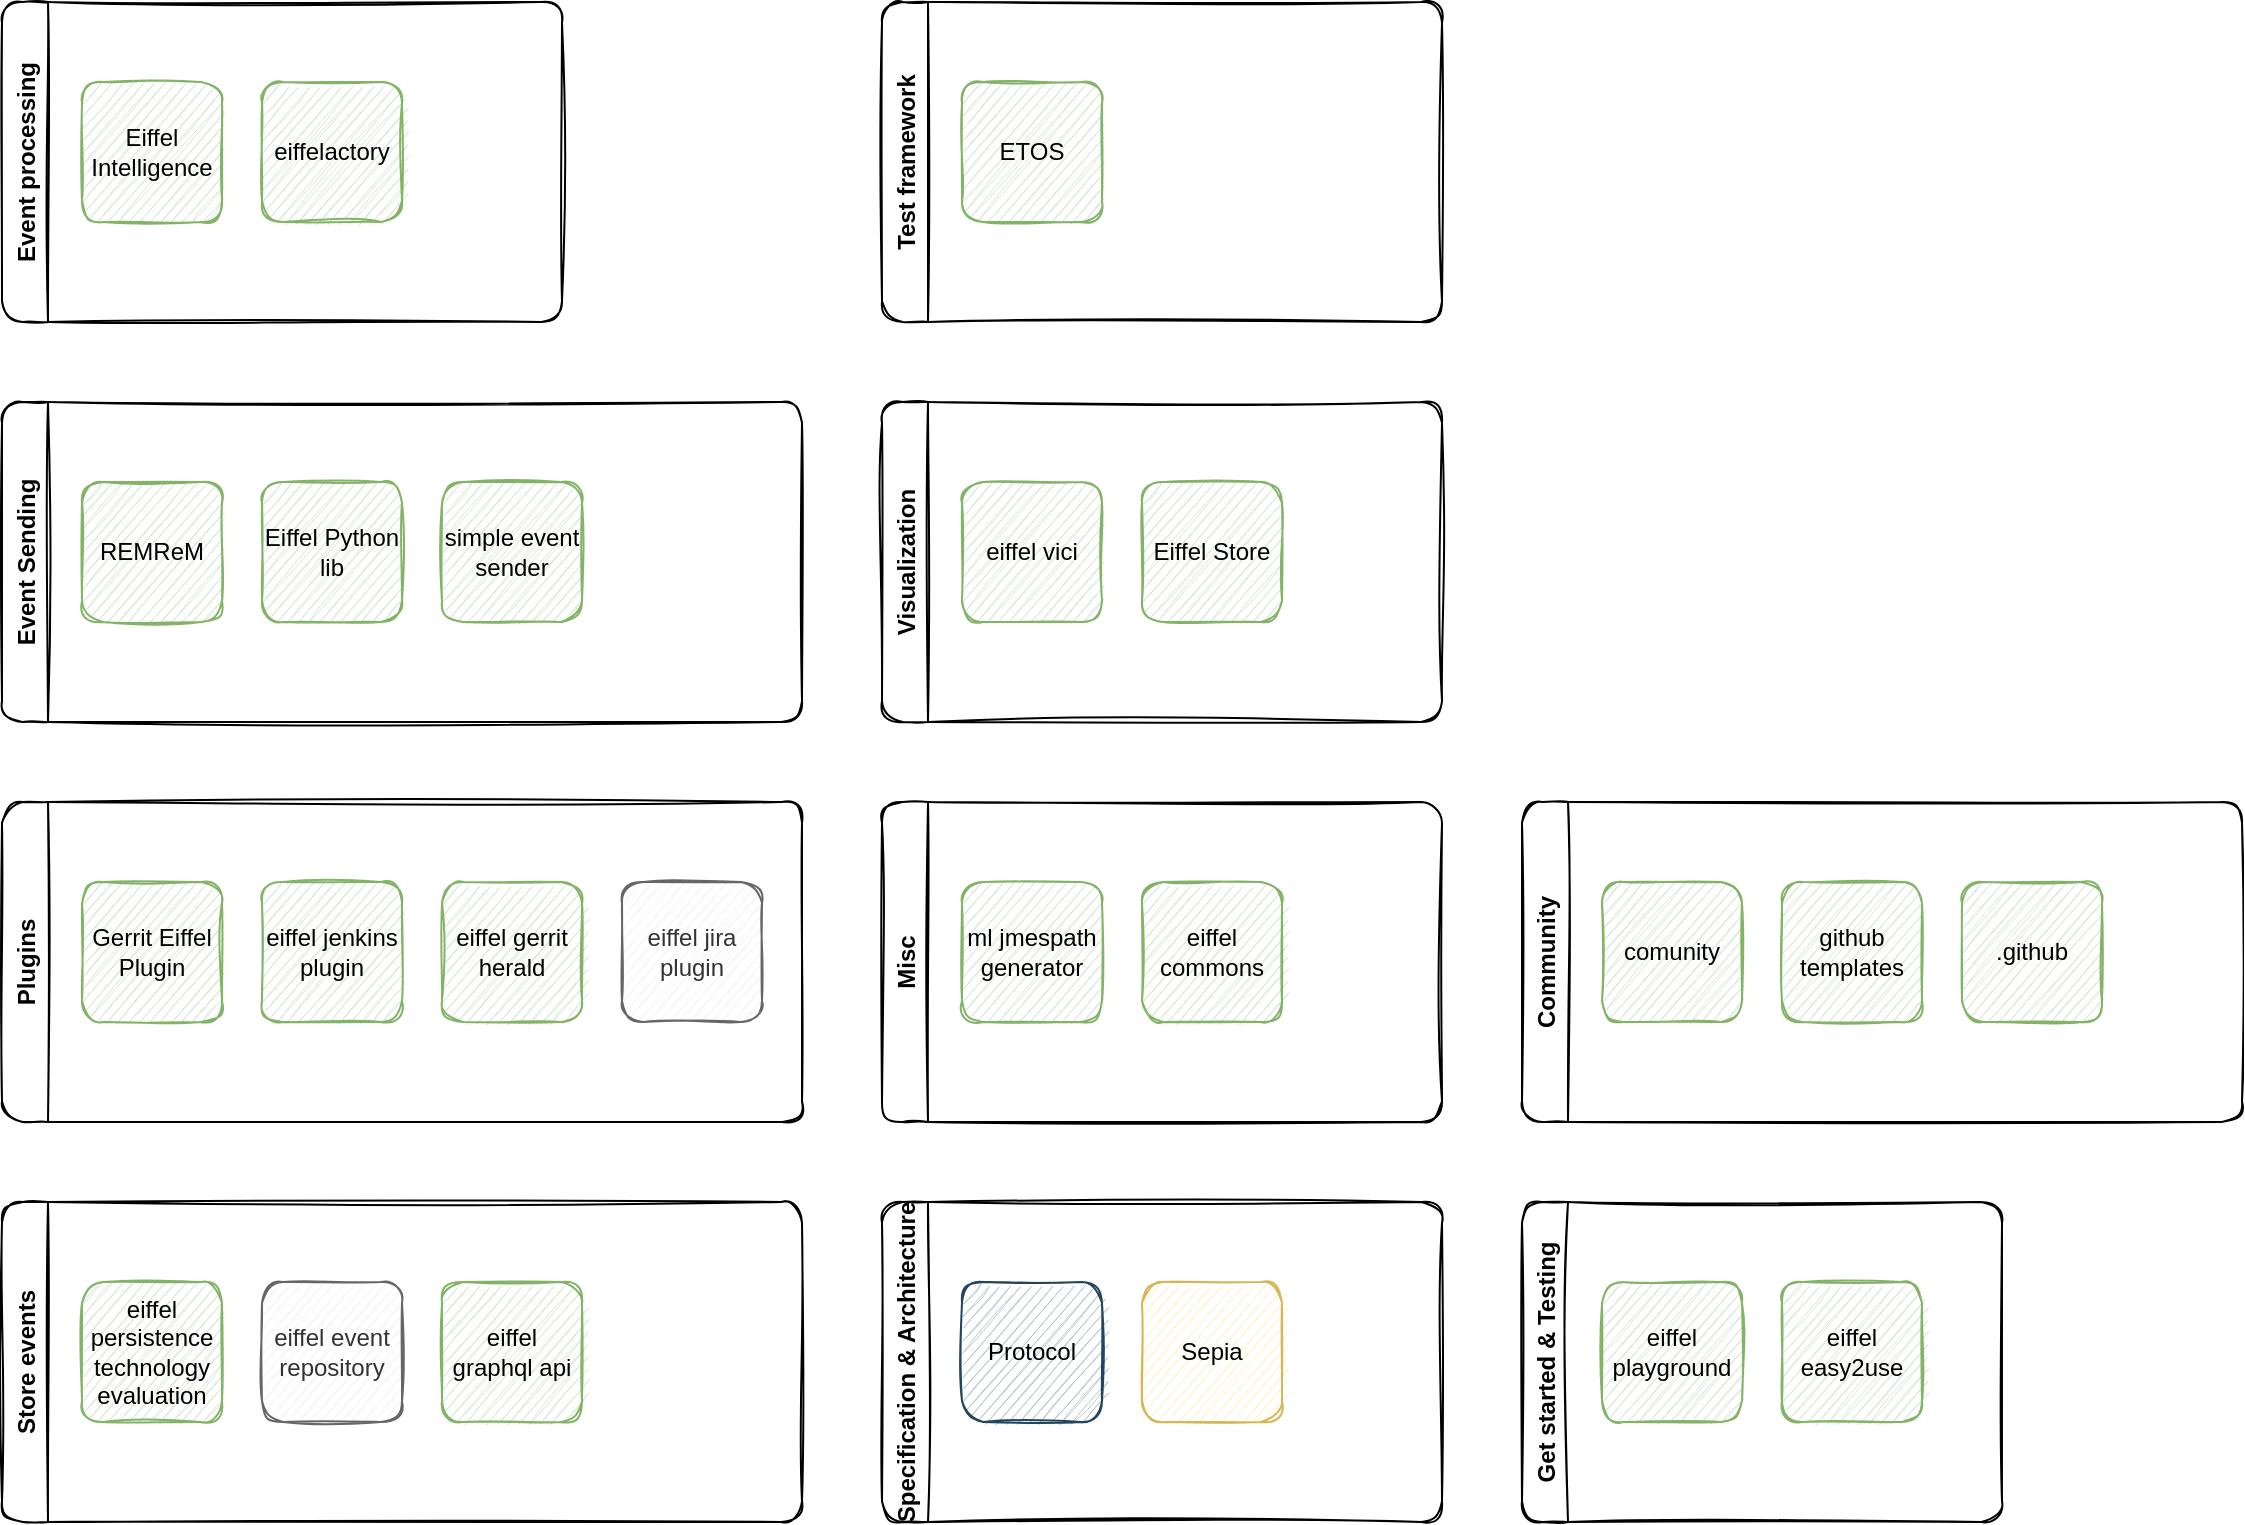 <mxfile version="14.9.2" type="github">
  <diagram id="w1ZEGMjmR53ewqX5dvrm" name="Page-1">
    <mxGraphModel dx="2000" dy="1152" grid="1" gridSize="10" guides="1" tooltips="1" connect="1" arrows="1" fold="1" page="1" pageScale="1" pageWidth="1169" pageHeight="827" math="0" shadow="0">
      <root>
        <mxCell id="0" />
        <mxCell id="1" parent="0" />
        <mxCell id="4cnv7Ipchus3uO7nBkjI-7" value="Sepia" style="whiteSpace=wrap;html=1;aspect=fixed;sketch=1;rounded=1;fillColor=#fff2cc;strokeColor=#d6b656;" parent="1" vertex="1">
          <mxGeometry x="610" y="680" width="70" height="70" as="geometry" />
        </mxCell>
        <mxCell id="zqeIun6VxYZo0FJ2K99U-20" value="Store events" style="swimlane;horizontal=0;rounded=1;sketch=1;" vertex="1" parent="1">
          <mxGeometry x="40" y="640" width="400" height="160" as="geometry" />
        </mxCell>
        <mxCell id="zqeIun6VxYZo0FJ2K99U-11" value="eiffel persistence technology evaluation" style="whiteSpace=wrap;html=1;aspect=fixed;sketch=1;rounded=1;fillColor=#d5e8d4;strokeColor=#82b366;" vertex="1" parent="zqeIun6VxYZo0FJ2K99U-20">
          <mxGeometry x="40" y="40" width="70" height="70" as="geometry" />
        </mxCell>
        <mxCell id="zqeIun6VxYZo0FJ2K99U-19" value="eiffel event repository" style="whiteSpace=wrap;html=1;aspect=fixed;sketch=1;rounded=1;fillColor=#f5f5f5;strokeColor=#666666;fontColor=#333333;" vertex="1" parent="zqeIun6VxYZo0FJ2K99U-20">
          <mxGeometry x="130" y="40" width="70" height="70" as="geometry" />
        </mxCell>
        <mxCell id="zqeIun6VxYZo0FJ2K99U-6" value="eiffel graphql api" style="whiteSpace=wrap;html=1;aspect=fixed;sketch=1;rounded=1;fillColor=#d5e8d4;strokeColor=#82b366;" vertex="1" parent="zqeIun6VxYZo0FJ2K99U-20">
          <mxGeometry x="220" y="40" width="70" height="70" as="geometry" />
        </mxCell>
        <mxCell id="zqeIun6VxYZo0FJ2K99U-23" value="Plugins" style="swimlane;horizontal=0;rounded=1;sketch=1;" vertex="1" parent="1">
          <mxGeometry x="40" y="440" width="400" height="160" as="geometry" />
        </mxCell>
        <mxCell id="zqeIun6VxYZo0FJ2K99U-2" value="Gerrit Eiffel Plugin" style="whiteSpace=wrap;html=1;aspect=fixed;sketch=1;rounded=1;fillColor=#d5e8d4;strokeColor=#82b366;" vertex="1" parent="zqeIun6VxYZo0FJ2K99U-23">
          <mxGeometry x="40" y="40" width="70" height="70" as="geometry" />
        </mxCell>
        <mxCell id="zqeIun6VxYZo0FJ2K99U-7" value="eiffel gerrit herald" style="whiteSpace=wrap;html=1;aspect=fixed;sketch=1;rounded=1;fillColor=#d5e8d4;strokeColor=#82b366;" vertex="1" parent="zqeIun6VxYZo0FJ2K99U-23">
          <mxGeometry x="220" y="40" width="70" height="70" as="geometry" />
        </mxCell>
        <mxCell id="zqeIun6VxYZo0FJ2K99U-9" value="eiffel jenkins plugin" style="whiteSpace=wrap;html=1;aspect=fixed;sketch=1;rounded=1;fillColor=#d5e8d4;strokeColor=#82b366;" vertex="1" parent="zqeIun6VxYZo0FJ2K99U-23">
          <mxGeometry x="130" y="40" width="70" height="70" as="geometry" />
        </mxCell>
        <mxCell id="zqeIun6VxYZo0FJ2K99U-15" value="eiffel jira plugin" style="whiteSpace=wrap;html=1;aspect=fixed;sketch=1;rounded=1;fillColor=#f5f5f5;strokeColor=#666666;fontColor=#333333;" vertex="1" parent="zqeIun6VxYZo0FJ2K99U-23">
          <mxGeometry x="310" y="40" width="70" height="70" as="geometry" />
        </mxCell>
        <mxCell id="zqeIun6VxYZo0FJ2K99U-24" value="Specification &amp; Architecture" style="swimlane;horizontal=0;rounded=1;sketch=1;" vertex="1" parent="1">
          <mxGeometry x="480" y="640" width="280" height="160" as="geometry" />
        </mxCell>
        <mxCell id="4cnv7Ipchus3uO7nBkjI-6" value="&lt;div&gt;Protocol&lt;/div&gt;" style="whiteSpace=wrap;html=1;aspect=fixed;sketch=1;rounded=1;fillColor=#bac8d3;strokeColor=#23445d;" parent="zqeIun6VxYZo0FJ2K99U-24" vertex="1">
          <mxGeometry x="40" y="40" width="70" height="70" as="geometry" />
        </mxCell>
        <mxCell id="zqeIun6VxYZo0FJ2K99U-26" value="Event Sending" style="swimlane;horizontal=0;rounded=1;sketch=1;" vertex="1" parent="1">
          <mxGeometry x="40" y="240" width="400" height="160" as="geometry" />
        </mxCell>
        <mxCell id="4cnv7Ipchus3uO7nBkjI-1" value="REMReM" style="whiteSpace=wrap;html=1;aspect=fixed;sketch=1;rounded=1;fillColor=#d5e8d4;strokeColor=#82b366;" parent="zqeIun6VxYZo0FJ2K99U-26" vertex="1">
          <mxGeometry x="40" y="40" width="70" height="70" as="geometry" />
        </mxCell>
        <mxCell id="zqeIun6VxYZo0FJ2K99U-4" value="&lt;div&gt;Eiffel Python lib&lt;/div&gt;" style="whiteSpace=wrap;html=1;aspect=fixed;sketch=1;rounded=1;fillColor=#d5e8d4;strokeColor=#82b366;" vertex="1" parent="zqeIun6VxYZo0FJ2K99U-26">
          <mxGeometry x="130" y="40" width="70" height="70" as="geometry" />
        </mxCell>
        <mxCell id="zqeIun6VxYZo0FJ2K99U-5" value="&lt;div&gt;simple event sender &lt;br&gt;&lt;/div&gt;" style="whiteSpace=wrap;html=1;aspect=fixed;sketch=1;rounded=1;fillColor=#d5e8d4;strokeColor=#82b366;" vertex="1" parent="zqeIun6VxYZo0FJ2K99U-26">
          <mxGeometry x="220" y="40" width="70" height="70" as="geometry" />
        </mxCell>
        <mxCell id="zqeIun6VxYZo0FJ2K99U-27" value="Get started &amp; Testing" style="swimlane;horizontal=0;rounded=1;sketch=1;" vertex="1" parent="1">
          <mxGeometry x="800" y="640" width="240" height="160" as="geometry" />
        </mxCell>
        <mxCell id="zqeIun6VxYZo0FJ2K99U-16" value="eiffel playground" style="whiteSpace=wrap;html=1;aspect=fixed;sketch=1;rounded=1;fillColor=#d5e8d4;strokeColor=#82b366;" vertex="1" parent="zqeIun6VxYZo0FJ2K99U-27">
          <mxGeometry x="40" y="40" width="70" height="70" as="geometry" />
        </mxCell>
        <mxCell id="zqeIun6VxYZo0FJ2K99U-8" value="eiffel easy2use" style="whiteSpace=wrap;html=1;aspect=fixed;sketch=1;rounded=1;fillColor=#d5e8d4;strokeColor=#82b366;" vertex="1" parent="zqeIun6VxYZo0FJ2K99U-27">
          <mxGeometry x="130" y="40" width="70" height="70" as="geometry" />
        </mxCell>
        <mxCell id="zqeIun6VxYZo0FJ2K99U-28" value="Misc" style="swimlane;horizontal=0;rounded=1;sketch=1;" vertex="1" parent="1">
          <mxGeometry x="480" y="440" width="280" height="160" as="geometry" />
        </mxCell>
        <mxCell id="zqeIun6VxYZo0FJ2K99U-10" value="ml jmespath generator" style="whiteSpace=wrap;html=1;aspect=fixed;sketch=1;rounded=1;fillColor=#d5e8d4;strokeColor=#82b366;" vertex="1" parent="zqeIun6VxYZo0FJ2K99U-28">
          <mxGeometry x="40" y="40" width="70" height="70" as="geometry" />
        </mxCell>
        <mxCell id="zqeIun6VxYZo0FJ2K99U-12" value="eiffel commons" style="whiteSpace=wrap;html=1;aspect=fixed;sketch=1;rounded=1;fillColor=#d5e8d4;strokeColor=#82b366;" vertex="1" parent="zqeIun6VxYZo0FJ2K99U-28">
          <mxGeometry x="130" y="40" width="70" height="70" as="geometry" />
        </mxCell>
        <mxCell id="zqeIun6VxYZo0FJ2K99U-29" value="Visualization" style="swimlane;horizontal=0;rounded=1;sketch=1;" vertex="1" parent="1">
          <mxGeometry x="480" y="240" width="280" height="160" as="geometry" />
        </mxCell>
        <mxCell id="zqeIun6VxYZo0FJ2K99U-18" value="eiffel vici" style="whiteSpace=wrap;html=1;aspect=fixed;sketch=1;rounded=1;fillColor=#d5e8d4;strokeColor=#82b366;" vertex="1" parent="zqeIun6VxYZo0FJ2K99U-29">
          <mxGeometry x="40" y="40" width="70" height="70" as="geometry" />
        </mxCell>
        <mxCell id="zqeIun6VxYZo0FJ2K99U-3" value="&lt;div&gt;Eiffel Store&lt;/div&gt;" style="whiteSpace=wrap;html=1;aspect=fixed;sketch=1;rounded=1;fillColor=#d5e8d4;strokeColor=#82b366;" vertex="1" parent="zqeIun6VxYZo0FJ2K99U-29">
          <mxGeometry x="130" y="40" width="70" height="70" as="geometry" />
        </mxCell>
        <mxCell id="zqeIun6VxYZo0FJ2K99U-32" value="Event processing" style="swimlane;horizontal=0;rounded=1;sketch=1;" vertex="1" parent="1">
          <mxGeometry x="40" y="40" width="280" height="160" as="geometry" />
        </mxCell>
        <mxCell id="4cnv7Ipchus3uO7nBkjI-5" value="Eiffel Intelligence" style="whiteSpace=wrap;html=1;aspect=fixed;sketch=1;rounded=1;fillColor=#d5e8d4;strokeColor=#82b366;" parent="zqeIun6VxYZo0FJ2K99U-32" vertex="1">
          <mxGeometry x="40" y="40" width="70" height="70" as="geometry" />
        </mxCell>
        <mxCell id="zqeIun6VxYZo0FJ2K99U-13" value="eiffelactory" style="whiteSpace=wrap;html=1;aspect=fixed;sketch=1;rounded=1;fillColor=#d5e8d4;strokeColor=#82b366;" vertex="1" parent="zqeIun6VxYZo0FJ2K99U-32">
          <mxGeometry x="130" y="40" width="70" height="70" as="geometry" />
        </mxCell>
        <mxCell id="zqeIun6VxYZo0FJ2K99U-33" value="Test framework" style="swimlane;horizontal=0;rounded=1;sketch=1;" vertex="1" parent="1">
          <mxGeometry x="480" y="40" width="280" height="160" as="geometry" />
        </mxCell>
        <mxCell id="zqeIun6VxYZo0FJ2K99U-1" value="&lt;div&gt;ETOS&lt;/div&gt;" style="whiteSpace=wrap;html=1;aspect=fixed;sketch=1;rounded=1;fillColor=#d5e8d4;strokeColor=#82b366;" vertex="1" parent="zqeIun6VxYZo0FJ2K99U-33">
          <mxGeometry x="40" y="40" width="70" height="70" as="geometry" />
        </mxCell>
        <mxCell id="zqeIun6VxYZo0FJ2K99U-35" value="Community" style="swimlane;horizontal=0;rounded=1;sketch=1;" vertex="1" parent="1">
          <mxGeometry x="800" y="440" width="360" height="160" as="geometry" />
        </mxCell>
        <mxCell id="zqeIun6VxYZo0FJ2K99U-36" value="comunity" style="whiteSpace=wrap;html=1;aspect=fixed;sketch=1;rounded=1;fillColor=#d5e8d4;strokeColor=#82b366;" vertex="1" parent="zqeIun6VxYZo0FJ2K99U-35">
          <mxGeometry x="40" y="40" width="70" height="70" as="geometry" />
        </mxCell>
        <mxCell id="zqeIun6VxYZo0FJ2K99U-37" value="github templates" style="whiteSpace=wrap;html=1;aspect=fixed;sketch=1;rounded=1;fillColor=#d5e8d4;strokeColor=#82b366;" vertex="1" parent="zqeIun6VxYZo0FJ2K99U-35">
          <mxGeometry x="130" y="40" width="70" height="70" as="geometry" />
        </mxCell>
        <mxCell id="zqeIun6VxYZo0FJ2K99U-38" value=".github" style="whiteSpace=wrap;html=1;aspect=fixed;sketch=1;rounded=1;fillColor=#d5e8d4;strokeColor=#82b366;" vertex="1" parent="zqeIun6VxYZo0FJ2K99U-35">
          <mxGeometry x="220" y="40" width="70" height="70" as="geometry" />
        </mxCell>
      </root>
    </mxGraphModel>
  </diagram>
</mxfile>
